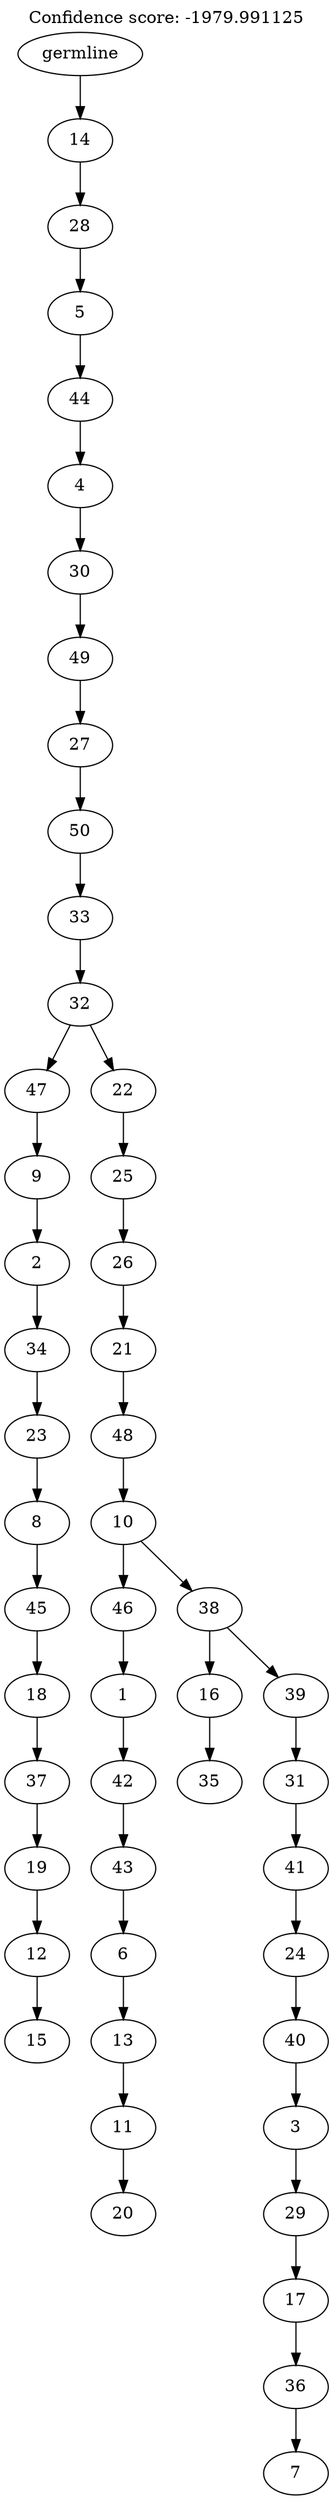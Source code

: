 digraph g {
	"49" -> "50";
	"50" [label="15"];
	"48" -> "49";
	"49" [label="12"];
	"47" -> "48";
	"48" [label="19"];
	"46" -> "47";
	"47" [label="37"];
	"45" -> "46";
	"46" [label="18"];
	"44" -> "45";
	"45" [label="45"];
	"43" -> "44";
	"44" [label="8"];
	"42" -> "43";
	"43" [label="23"];
	"41" -> "42";
	"42" [label="34"];
	"40" -> "41";
	"41" [label="2"];
	"39" -> "40";
	"40" [label="9"];
	"37" -> "38";
	"38" [label="20"];
	"36" -> "37";
	"37" [label="11"];
	"35" -> "36";
	"36" [label="13"];
	"34" -> "35";
	"35" [label="6"];
	"33" -> "34";
	"34" [label="43"];
	"32" -> "33";
	"33" [label="42"];
	"31" -> "32";
	"32" [label="1"];
	"29" -> "30";
	"30" [label="35"];
	"27" -> "28";
	"28" [label="7"];
	"26" -> "27";
	"27" [label="36"];
	"25" -> "26";
	"26" [label="17"];
	"24" -> "25";
	"25" [label="29"];
	"23" -> "24";
	"24" [label="3"];
	"22" -> "23";
	"23" [label="40"];
	"21" -> "22";
	"22" [label="24"];
	"20" -> "21";
	"21" [label="41"];
	"19" -> "20";
	"20" [label="31"];
	"18" -> "19";
	"19" [label="39"];
	"18" -> "29";
	"29" [label="16"];
	"17" -> "18";
	"18" [label="38"];
	"17" -> "31";
	"31" [label="46"];
	"16" -> "17";
	"17" [label="10"];
	"15" -> "16";
	"16" [label="48"];
	"14" -> "15";
	"15" [label="21"];
	"13" -> "14";
	"14" [label="26"];
	"12" -> "13";
	"13" [label="25"];
	"11" -> "12";
	"12" [label="22"];
	"11" -> "39";
	"39" [label="47"];
	"10" -> "11";
	"11" [label="32"];
	"9" -> "10";
	"10" [label="33"];
	"8" -> "9";
	"9" [label="50"];
	"7" -> "8";
	"8" [label="27"];
	"6" -> "7";
	"7" [label="49"];
	"5" -> "6";
	"6" [label="30"];
	"4" -> "5";
	"5" [label="4"];
	"3" -> "4";
	"4" [label="44"];
	"2" -> "3";
	"3" [label="5"];
	"1" -> "2";
	"2" [label="28"];
	"0" -> "1";
	"1" [label="14"];
	"0" [label="germline"];
	labelloc="t";
	label="Confidence score: -1979.991125";
}
